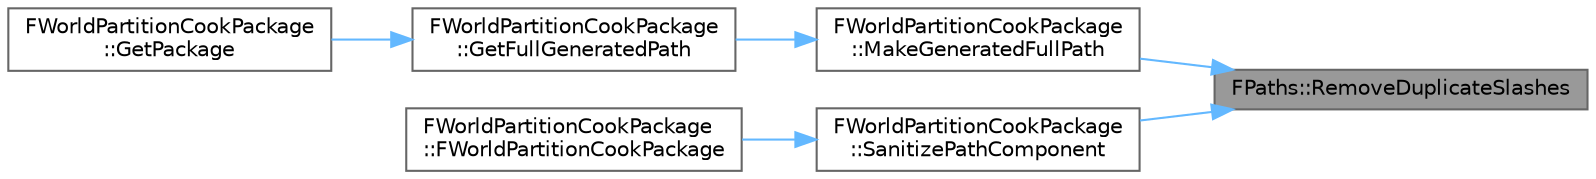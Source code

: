 digraph "FPaths::RemoveDuplicateSlashes"
{
 // INTERACTIVE_SVG=YES
 // LATEX_PDF_SIZE
  bgcolor="transparent";
  edge [fontname=Helvetica,fontsize=10,labelfontname=Helvetica,labelfontsize=10];
  node [fontname=Helvetica,fontsize=10,shape=box,height=0.2,width=0.4];
  rankdir="RL";
  Node1 [id="Node000001",label="FPaths::RemoveDuplicateSlashes",height=0.2,width=0.4,color="gray40", fillcolor="grey60", style="filled", fontcolor="black",tooltip="Removes duplicate slashes in paths."];
  Node1 -> Node2 [id="edge1_Node000001_Node000002",dir="back",color="steelblue1",style="solid",tooltip=" "];
  Node2 [id="Node000002",label="FWorldPartitionCookPackage\l::MakeGeneratedFullPath",height=0.2,width=0.4,color="grey40", fillcolor="white", style="filled",URL="$d3/dd2/structFWorldPartitionCookPackage.html#a5e1c522482d872537257ff231f97612a",tooltip=" "];
  Node2 -> Node3 [id="edge2_Node000002_Node000003",dir="back",color="steelblue1",style="solid",tooltip=" "];
  Node3 [id="Node000003",label="FWorldPartitionCookPackage\l::GetFullGeneratedPath",height=0.2,width=0.4,color="grey40", fillcolor="white", style="filled",URL="$d3/dd2/structFWorldPartitionCookPackage.html#a3c968c18043e296abd7652eec0b266fa",tooltip=" "];
  Node3 -> Node4 [id="edge3_Node000003_Node000004",dir="back",color="steelblue1",style="solid",tooltip=" "];
  Node4 [id="Node000004",label="FWorldPartitionCookPackage\l::GetPackage",height=0.2,width=0.4,color="grey40", fillcolor="white", style="filled",URL="$d3/dd2/structFWorldPartitionCookPackage.html#ab7cda355be78eca0b30a5187748960e9",tooltip=" "];
  Node1 -> Node5 [id="edge4_Node000001_Node000005",dir="back",color="steelblue1",style="solid",tooltip=" "];
  Node5 [id="Node000005",label="FWorldPartitionCookPackage\l::SanitizePathComponent",height=0.2,width=0.4,color="grey40", fillcolor="white", style="filled",URL="$d3/dd2/structFWorldPartitionCookPackage.html#a26a8d4a001fff139a9b156b62afffd40",tooltip=" "];
  Node5 -> Node6 [id="edge5_Node000005_Node000006",dir="back",color="steelblue1",style="solid",tooltip=" "];
  Node6 [id="Node000006",label="FWorldPartitionCookPackage\l::FWorldPartitionCookPackage",height=0.2,width=0.4,color="grey40", fillcolor="white", style="filled",URL="$d3/dd2/structFWorldPartitionCookPackage.html#a1016eec14f70dda8dc0d5d49d59e6749",tooltip=" "];
}
